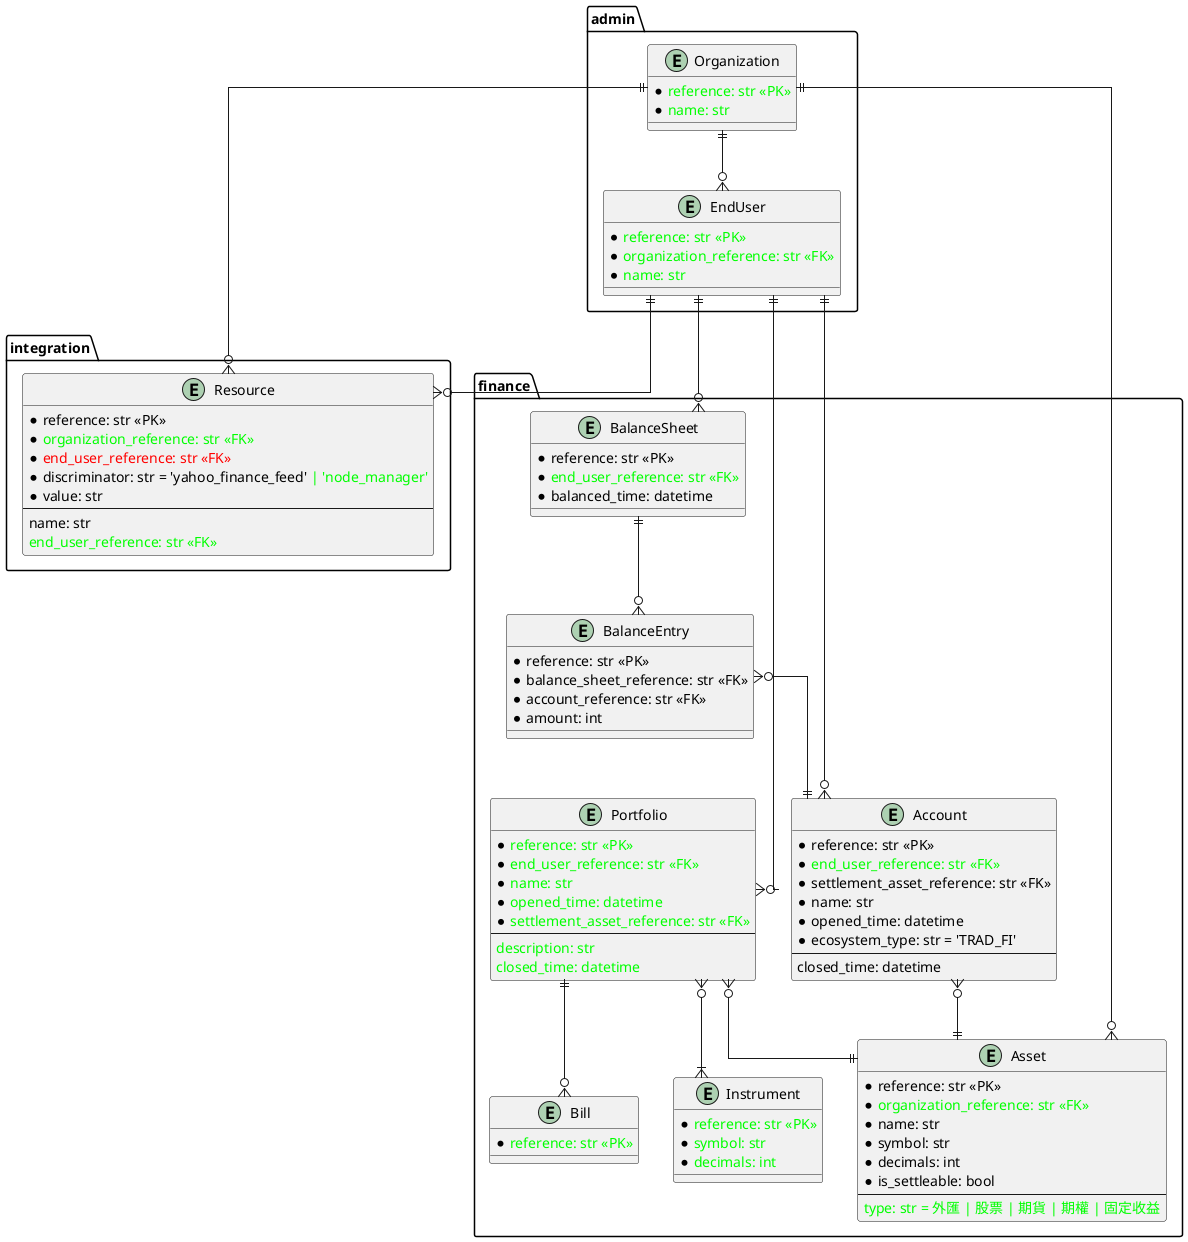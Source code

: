 @startuml

!function $add($a)
!return "<color:#00ff00>" + $a + "</color>"
!endfunction

!function $remove($a)
!return "<color:#ff0000>" + $a + "</color>"
!endfunction

skinparam backgroundColor transparent
skinparam linetype ortho

package admin {
  entity "Organization" {
    * $add("reference: str <<PK>>")
    * $add("name: str")
  }

  entity "EndUser" {
    * $add("reference: str <<PK>>")
    * $add("organization_reference: str <<FK>>")
    * $add("name: str")
  }
}

package integration {
  entity "Resource" {
    * reference: str <<PK>>
    * $add("organization_reference: str <<FK>>")
    * $remove("end_user_reference: str <<FK>>")
    * discriminator: str = 'yahoo_finance_feed' $add("| 'node_manager'")
    * value: str
    --
    name: str
    $add("end_user_reference: str <<FK>>")
  }
}

package finance {
  entity "Asset" {
    * reference: str <<PK>>
    * $add("organization_reference: str <<FK>>")
    * name: str
    * symbol: str
    * decimals: int
    * is_settleable: bool
    --
    $add("type: str = 外匯 | 股票 | 期貨 | 期權 | 固定收益")
  }

  entity "Account" {
    * reference: str <<PK>>
    * $add("end_user_reference: str <<FK>>")
    * settlement_asset_reference: str <<FK>>
    * name: str
    * opened_time: datetime
    * ecosystem_type: str = 'TRAD_FI'
    --
    closed_time: datetime
  }

  entity "BalanceSheet" {
    * reference: str <<PK>>
    * $add("end_user_reference: str <<FK>>")
    * balanced_time: datetime
  }

  entity "BalanceEntry" {
    * reference: str <<PK>>
    * balance_sheet_reference: str <<FK>>
    * account_reference: str <<FK>>
    * amount: int
  }

  entity "Instrument" {
    * $add("reference: str <<PK>>")
    * $add("symbol: str")
    * $add("decimals: int")
  }

  entity "Portfolio" {
    * $add("reference: str <<PK>>")
    * $add("end_user_reference: str <<FK>>")
    * $add("name: str")
    * $add("opened_time: datetime")
    * $add("settlement_asset_reference: str <<FK>>")
    --
    $add("description: str")
    $add("closed_time: datetime")
  }

  entity "Bill" {
    * $add("reference: str <<PK>>")
  }
}

'Zero or One  |o--
'Exactly One  ||--
'Zero or Many }o--
'One or Many  }|--

Organization ||--o{ EndUser
Organization ||--o{ Resource
Organization ||--o{ Asset

EndUser      ||--o{ Resource
EndUser      ||--o{ Account
EndUser      ||--o{ BalanceSheet
EndUser      ||--o{ Portfolio

Account      }o--|| Asset
BalanceSheet ||--o{ BalanceEntry
BalanceEntry }o--|| Account

Portfolio    }o--|| Asset
Portfolio    }o--|{ Instrument
Portfolio    ||--o{ Bill

@enduml